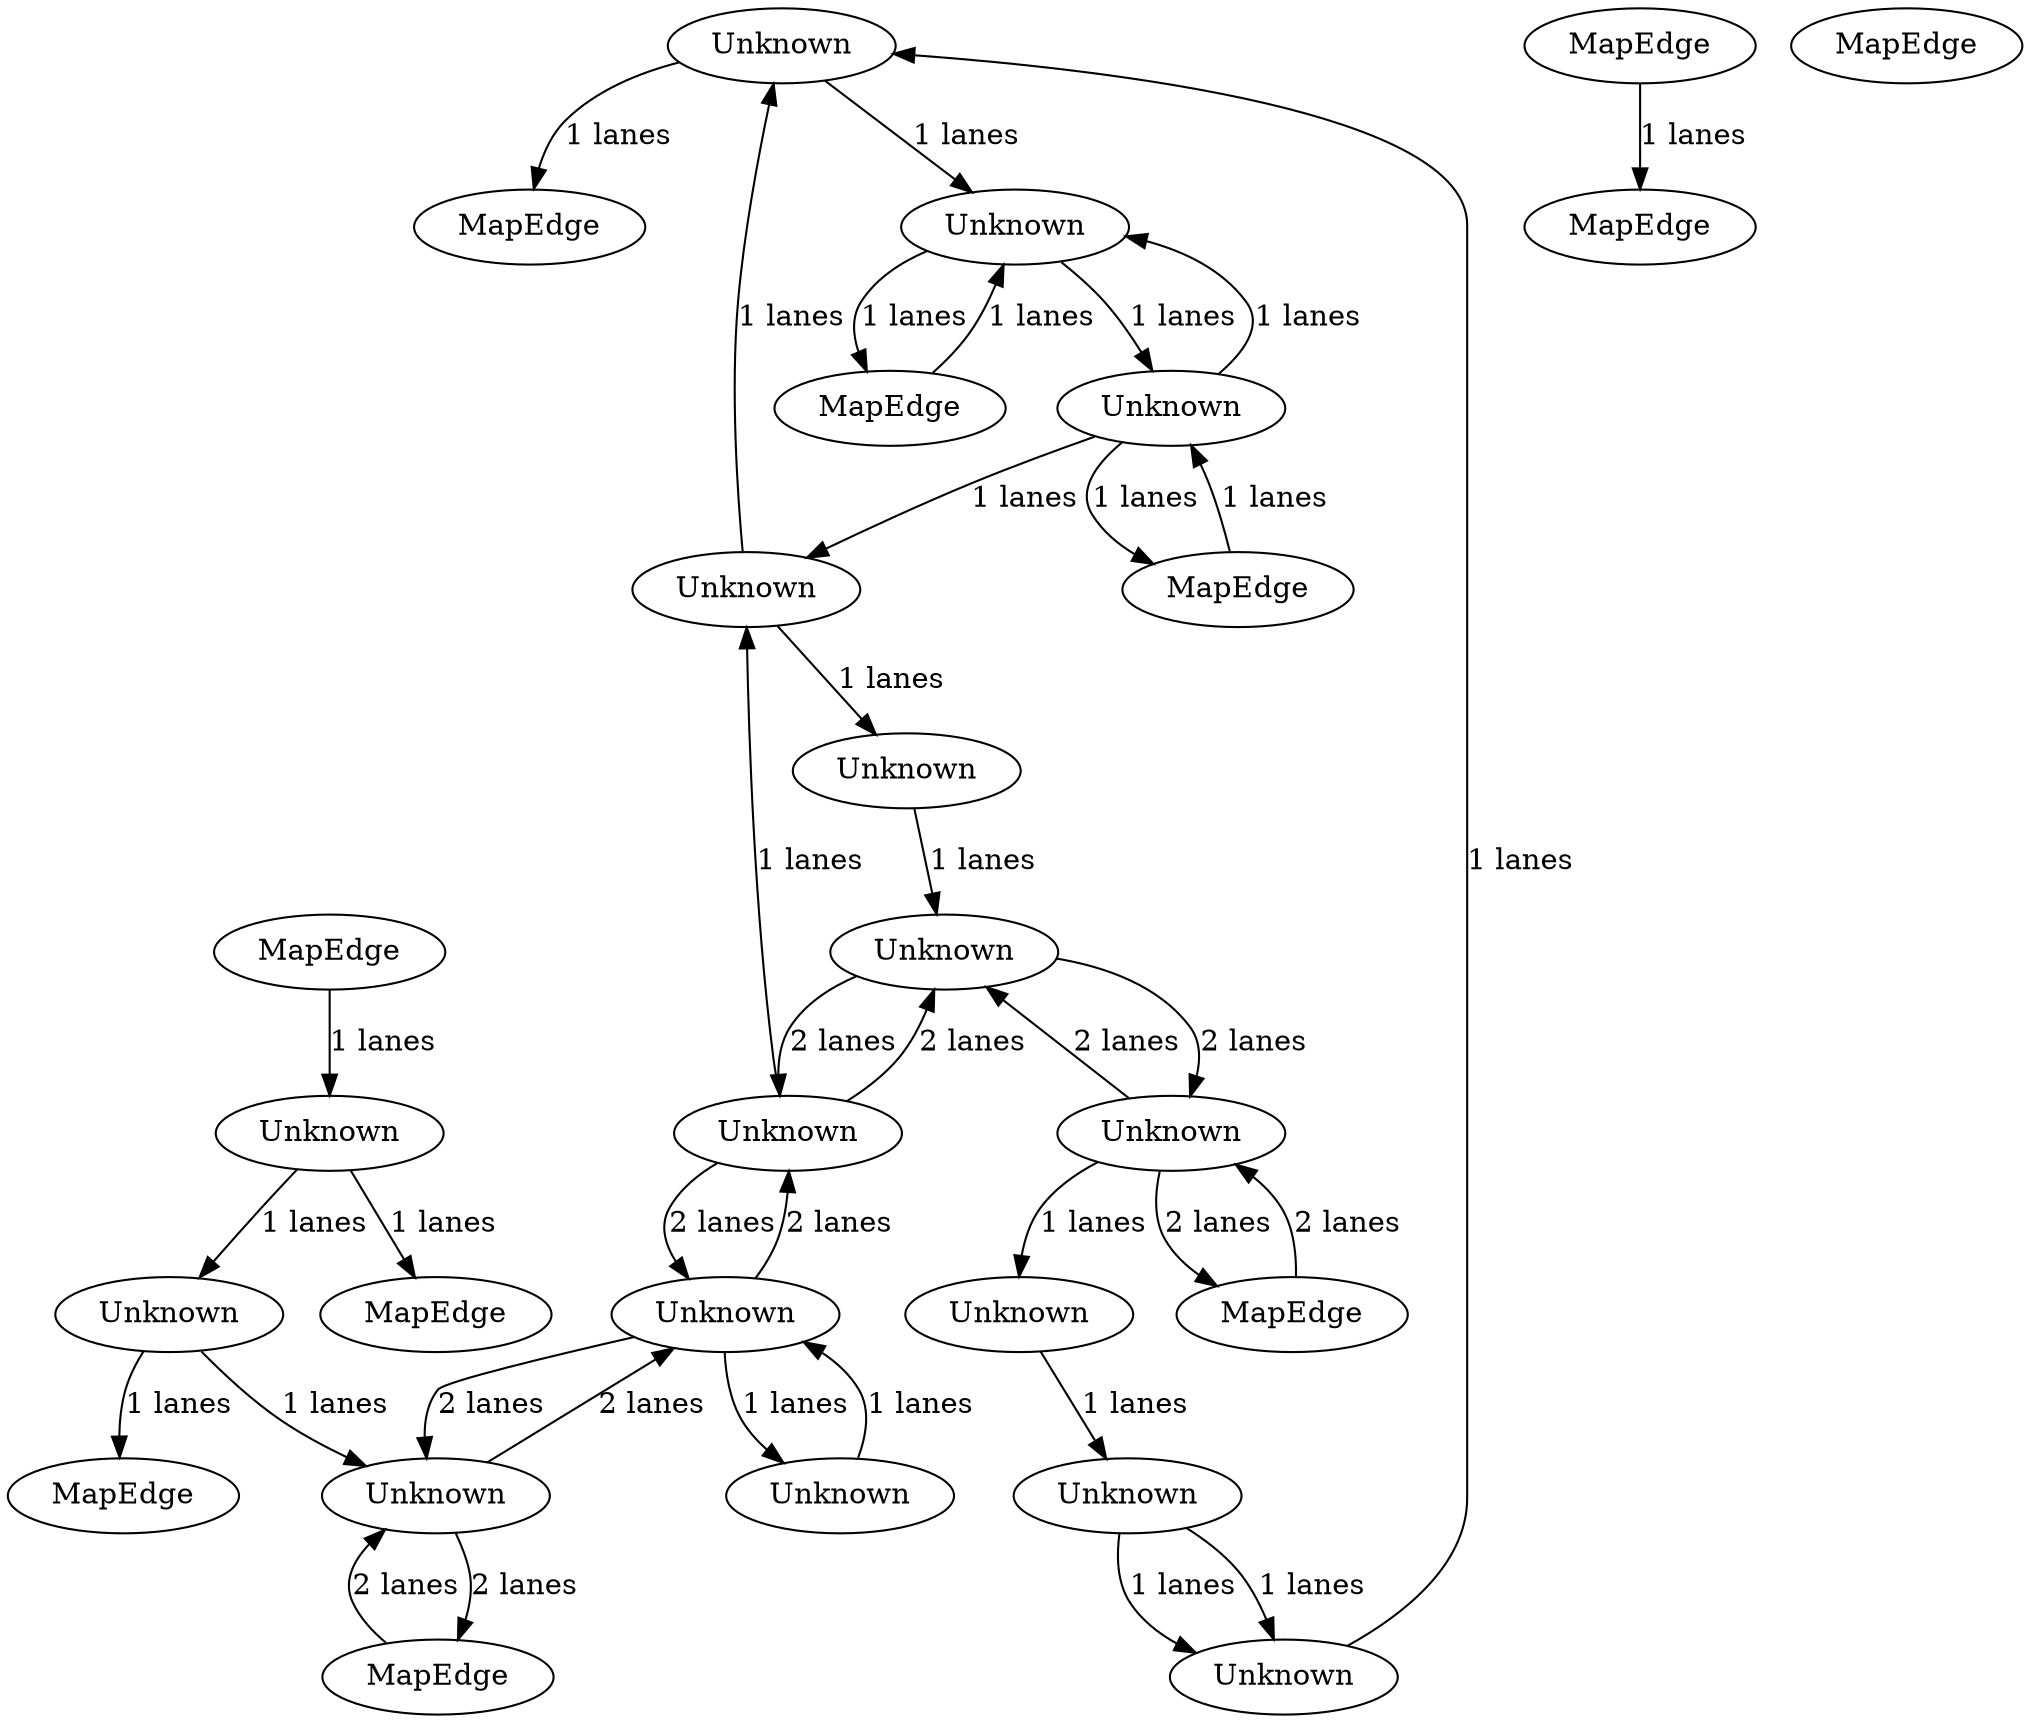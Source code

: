 digraph {
    0 [ label = "MapEdge" ]
    1 [ label = "MapEdge" ]
    2 [ label = "MapEdge" ]
    3 [ label = "Unknown" ]
    4 [ label = "MapEdge" ]
    5 [ label = "MapEdge" ]
    6 [ label = "MapEdge" ]
    7 [ label = "Unknown" ]
    8 [ label = "Unknown" ]
    9 [ label = "Unknown" ]
    10 [ label = "MapEdge" ]
    11 [ label = "Unknown" ]
    12 [ label = "Unknown" ]
    13 [ label = "MapEdge" ]
    14 [ label = "MapEdge" ]
    15 [ label = "Unknown" ]
    16 [ label = "Unknown" ]
    17 [ label = "Unknown" ]
    18 [ label = "MapEdge" ]
    19 [ label = "Unknown" ]
    20 [ label = "Unknown" ]
    21 [ label = "Unknown" ]
    22 [ label = "Unknown" ]
    23 [ label = "Unknown" ]
    24 [ label = "Unknown" ]
    25 [ label = "Unknown" ]
    26 [ label = "MapEdge" ]
    3 -> 11 [ label = "2 lanes" ]
    11 -> 3 [ label = "2 lanes" ]
    4 -> 25 [ label = "2 lanes" ]
    25 -> 4 [ label = "2 lanes" ]
    8 -> 2 [ label = "2 lanes" ]
    2 -> 8 [ label = "2 lanes" ]
    11 -> 8 [ label = "2 lanes" ]
    8 -> 11 [ label = "2 lanes" ]
    15 -> 3 [ label = "2 lanes" ]
    3 -> 15 [ label = "2 lanes" ]
    25 -> 15 [ label = "2 lanes" ]
    15 -> 25 [ label = "2 lanes" ]
    6 -> 9 [ label = "1 lanes" ]
    7 -> 5 [ label = "1 lanes" ]
    9 -> 7 [ label = "1 lanes" ]
    7 -> 8 [ label = "1 lanes" ]
    9 -> 10 [ label = "1 lanes" ]
    3 -> 17 [ label = "1 lanes" ]
    17 -> 23 [ label = "1 lanes" ]
    23 -> 0 [ label = "1 lanes" ]
    12 -> 11 [ label = "1 lanes" ]
    11 -> 12 [ label = "1 lanes" ]
    14 -> 18 [ label = "1 lanes" ]
    25 -> 24 [ label = "1 lanes" ]
    16 -> 15 [ label = "1 lanes" ]
    19 -> 22 [ label = "1 lanes" ]
    22 -> 19 [ label = "1 lanes" ]
    17 -> 16 [ label = "1 lanes" ]
    22 -> 17 [ label = "1 lanes" ]
    1 -> 22 [ label = "1 lanes" ]
    22 -> 1 [ label = "1 lanes" ]
    19 -> 13 [ label = "1 lanes" ]
    13 -> 19 [ label = "1 lanes" ]
    21 -> 20 [ label = "1 lanes" ]
    20 -> 23 [ label = "1 lanes" ]
    21 -> 20 [ label = "1 lanes" ]
    23 -> 19 [ label = "1 lanes" ]
    24 -> 21 [ label = "1 lanes" ]
}
